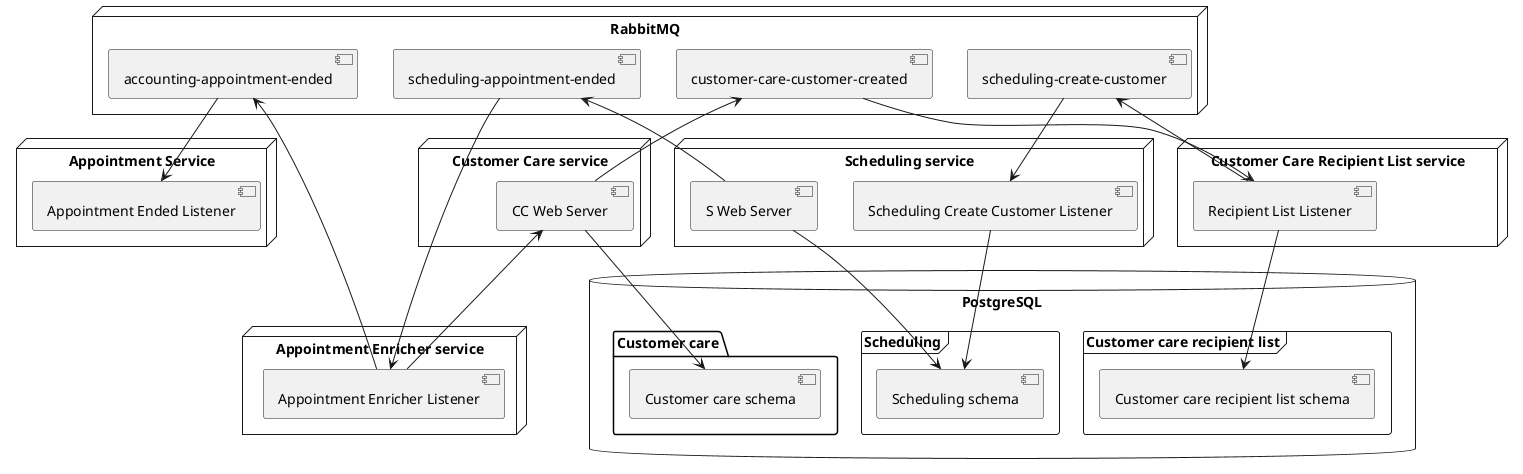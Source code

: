 @startuml Overview

node "Customer Care service" {
  [CC Web Server]
}

node "Customer Care Recipient List service" {
  [Recipient List Listener]
}

node "Scheduling service" {
  [S Web Server]
  [Scheduling Create Customer Listener]
}

node "Appointment Service" {
  [Appointment Ended Listener]
}

node "Appointment Enricher service" {
  [Appointment Enricher Listener]
}

node "RabbitMQ" {
  [customer-care-customer-created]
  [scheduling-create-customer]
  [scheduling-appointment-ended]
  [accounting-appointment-ended]
}




database "PostgreSQL" {
  folder "Customer care" {
    [Customer care schema]
  }
  frame "Customer care recipient list" {
    [Customer care recipient list schema]
  }
  frame "Scheduling" {
    [Scheduling schema]
  }
}

[CC Web Server] -down-> [Customer care schema]
[CC Web Server] -up-> [customer-care-customer-created]

[customer-care-customer-created] -down-> [Recipient List Listener]
[Recipient List Listener] -down-> [Customer care recipient list schema]
[Recipient List Listener] -up-> [scheduling-create-customer]

[scheduling-create-customer] -down-> [Scheduling Create Customer Listener]
[Scheduling Create Customer Listener] -down-> [Scheduling schema]

[S Web Server] -down-> [Scheduling schema]
[S Web Server] -up-> [scheduling-appointment-ended]

[scheduling-appointment-ended] -down-> [Appointment Enricher Listener]
[Appointment Enricher Listener] -up-> [CC Web Server]
[Appointment Enricher Listener] -up-> [accounting-appointment-ended]

[accounting-appointment-ended] -down-> [Appointment Ended Listener]

@enduml